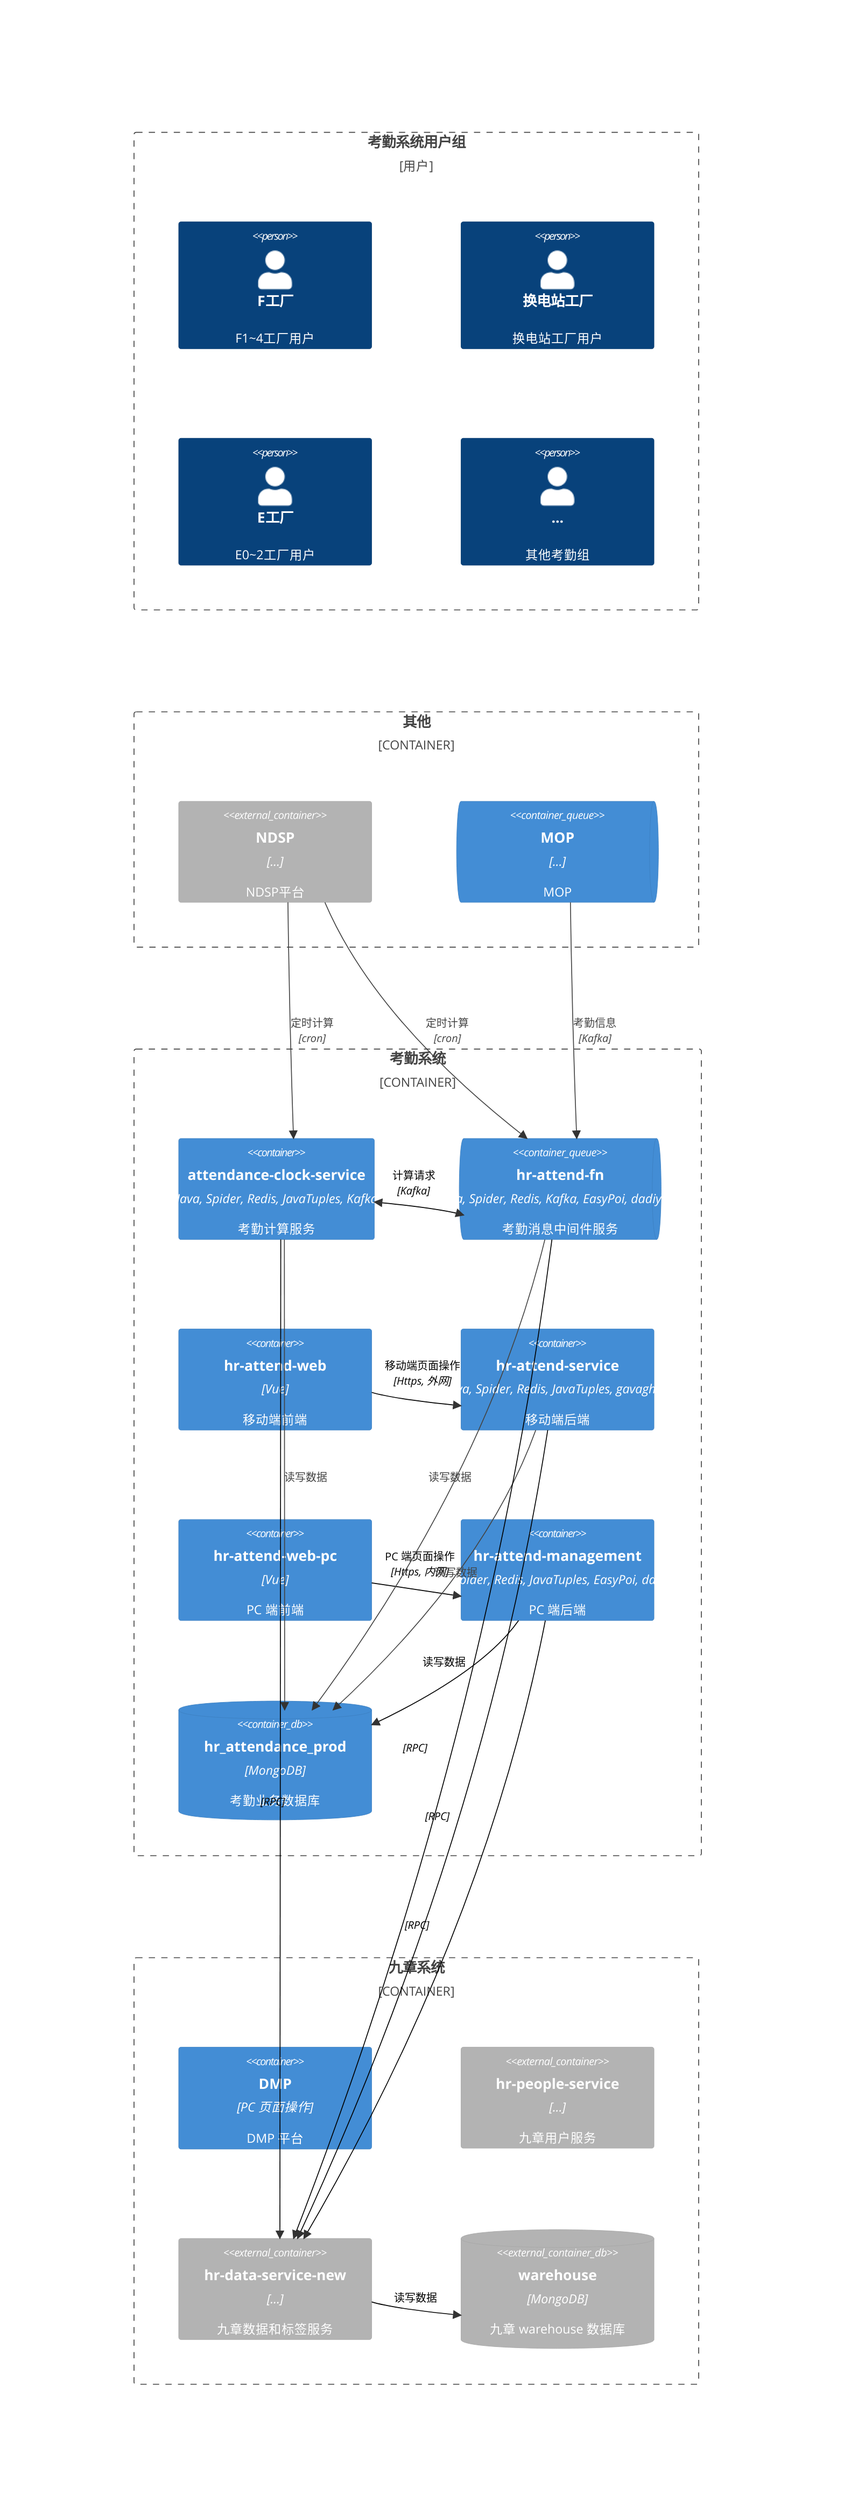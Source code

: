 C4Container
%%title 考勤系统容器图

%% 用户
Boundary(b_p, "考勤系统用户组", "用户") {
    Person(p_f, "F工厂", "F1~4工厂用户")
    Person(p_c, "换电站工厂", "换电站工厂用户")
    Person(p_e, "E工厂", "E0~2工厂用户")
    Person(p_other, "...", "其他考勤组")
}

Container_Boundary(b_other, "其他") {
  Container_Ext(s_ndsp, "NDSP", "...", "NDSP平台")
  ContainerQueue(s_mop, "MOP", "...", "MOP")
}

Container_Boundary(b_attend, "考勤系统") {
  Container(s_calc, "attendance-clock-service", "Java, Spider, Redis, JavaTuples, Kafka", "考勤计算服务")
  ContainerQueue(s_kn, "hr-attend-fn", "Java, Spider, Redis, Kafka, EasyPoi, dadiyang", "考勤消息中间件服务")
  Container(s_app_w, "hr-attend-web", "Vue", "移动端前端")
  Container(s_app, "hr-attend-service", "Java, Spider, Redis, JavaTuples, gavaghan", "移动端后端")
  Container(s_pc_w, "hr-attend-web-pc", "Vue", "PC 端前端")
  Container(s_pc, "hr-attend-management", "Java, Spider, Redis, JavaTuples, EasyPoi, dadiyang", "PC 端后端")
  ContainerDb(s_db_b, "hr_attendance_prod", "MongoDB", "考勤业务数据库")
}

Container_Boundary(b_ds, "九章系统") {
  Container(s_dmp, "DMP", "PC 页面操作", "DMP 平台")
  Container_Ext(s_people, "hr-people-service", "...", "九章用户服务")
  Container_Ext(s_ds, "hr-data-service-new", "...", "九章数据和标签服务")
  ContainerDb_Ext(s_db_wh, "warehouse", "MongoDB", "九章 warehouse 数据库")
}


%% 关系
Rel(s_pc_w, s_pc, "PC 端页面操作", "Https, 内网")
Rel(s_app_w, s_app, "移动端页面操作", "Https, 外网")
Rel(s_mop, s_kn, "考勤信息", "Kafka")
Rel(s_ndsp, s_calc, "定时计算", "cron")
Rel(s_ndsp, s_kn, "定时计算", "cron")
BiRel(s_kn, s_calc, "计算请求", "Kafka")

Rel(s_ds, s_db_wh, "读写数据")
Rel(s_calc, s_db_b, "读写数据")
Rel(s_kn, s_db_b, "读写数据")
Rel(s_pc, s_db_b, "读写数据")
Rel(s_app, s_db_b, "读写数据")

Rel(s_app, s_ds, "", "RPC")
Rel(s_kn, s_ds, "", "RPC")
Rel(s_calc, s_ds, "", "RPC")
Rel(s_pc, s_ds, "", "RPC")

%% 样式
UpdateRelStyle(s_pc_w, s_pc, $textColor="black", $lineColor="black", $offsetX="-35", $offsetY="-40")
UpdateRelStyle(s_app_w, s_app, $textColor="black", $lineColor="black", $offsetX="-35", $offsetY="-40")
UpdateRelStyle(s_kn, s_calc, $textColor="black", $lineColor="black", $offsetX="-30", $offsetY="-40")
UpdateRelStyle(s_ds, s_db_wh, $textColor="black", $lineColor="black", $offsetX="-25", $offsetY="-15")
UpdateRelStyle(s_pc, s_db_b, $textColor="black", $lineColor="black", $offsetX="-25", $offsetY="-15")
UpdateRelStyle(s_app, s_ds, $textColor="black", $lineColor="black", $offsetX="5", $offsetY="-40")
UpdateRelStyle(s_kn, s_ds, $textColor="black", $lineColor="black", $offsetX="-20", $offsetY="-10")
UpdateRelStyle(s_calc, s_ds, $textColor="black", $lineColor="black", $offsetX="-20", $offsetY="50")
UpdateRelStyle(s_pc, s_ds, $textColor="black", $lineColor="black", $offsetX="-20", $offsetY="-25")

UpdateLayoutConfig($c4ShapeInRow="10", $c4BoundaryInRow="1")